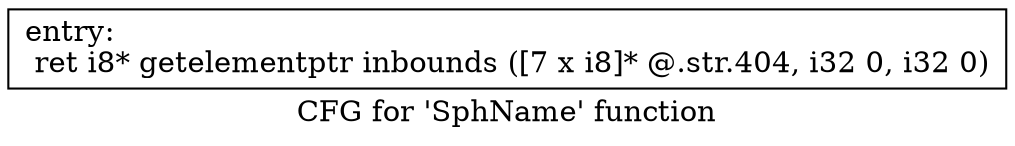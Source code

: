 digraph "CFG for 'SphName' function" {
	label="CFG for 'SphName' function";

	Node0x6068da0 [shape=record,label="{entry:\l  ret i8* getelementptr inbounds ([7 x i8]* @.str.404, i32 0, i32 0)\l}"];
}
